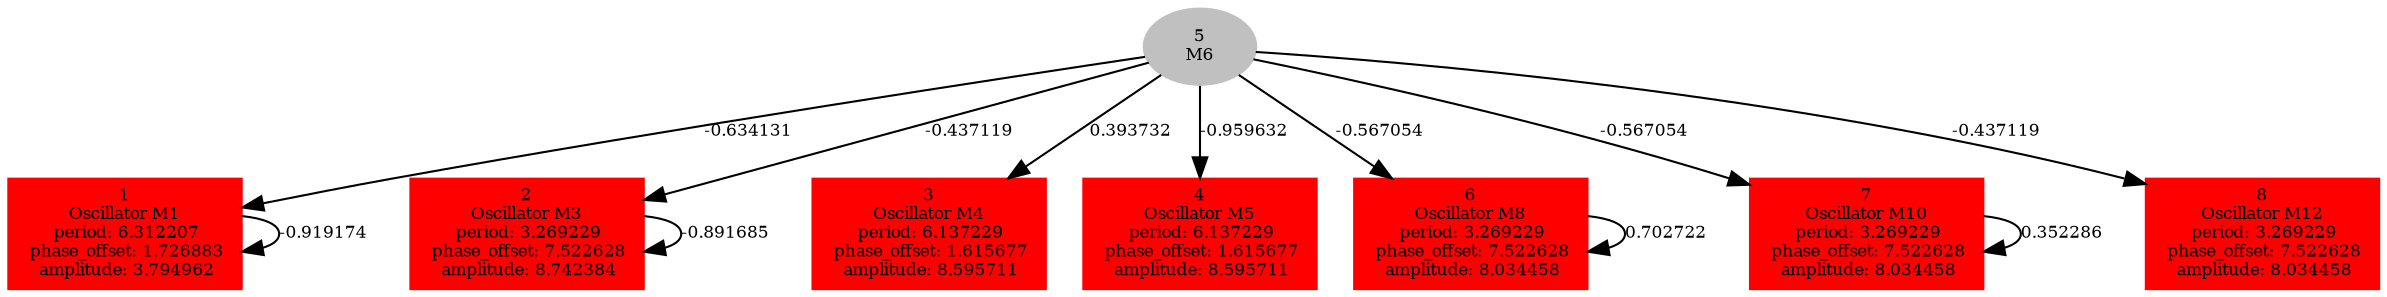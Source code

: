  digraph g{ forcelabels=true;
1 [label=<1<BR />Oscillator M1<BR /> period: 6.312207<BR /> phase_offset: 1.726883<BR /> amplitude: 3.794962>, shape=box,color=red,style=filled,fontsize=8];2 [label=<2<BR />Oscillator M3<BR /> period: 3.269229<BR /> phase_offset: 7.522628<BR /> amplitude: 8.742384>, shape=box,color=red,style=filled,fontsize=8];3 [label=<3<BR />Oscillator M4<BR /> period: 6.137229<BR /> phase_offset: 1.615677<BR /> amplitude: 8.595711>, shape=box,color=red,style=filled,fontsize=8];4 [label=<4<BR />Oscillator M5<BR /> period: 6.137229<BR /> phase_offset: 1.615677<BR /> amplitude: 8.595711>, shape=box,color=red,style=filled,fontsize=8];5[label=<5<BR/>M6>,color="grey",style=filled,fontsize=8];
6 [label=<6<BR />Oscillator M8<BR /> period: 3.269229<BR /> phase_offset: 7.522628<BR /> amplitude: 8.034458>, shape=box,color=red,style=filled,fontsize=8];7 [label=<7<BR />Oscillator M10<BR /> period: 3.269229<BR /> phase_offset: 7.522628<BR /> amplitude: 8.034458>, shape=box,color=red,style=filled,fontsize=8];8 [label=<8<BR />Oscillator M12<BR /> period: 3.269229<BR /> phase_offset: 7.522628<BR /> amplitude: 8.034458>, shape=box,color=red,style=filled,fontsize=8];1 -> 1[label="-0.919174 ",fontsize="8"];
2 -> 2[label="-0.891685 ",fontsize="8"];
5 -> 1[label="-0.634131 ",fontsize="8"];
5 -> 2[label="-0.437119 ",fontsize="8"];
5 -> 3[label="0.393732 ",fontsize="8"];
5 -> 4[label="-0.959632 ",fontsize="8"];
5 -> 6[label="-0.567054 ",fontsize="8"];
5 -> 7[label="-0.567054 ",fontsize="8"];
5 -> 8[label="-0.437119 ",fontsize="8"];
6 -> 6[label="0.702722 ",fontsize="8"];
7 -> 7[label="0.352286 ",fontsize="8"];
 }
